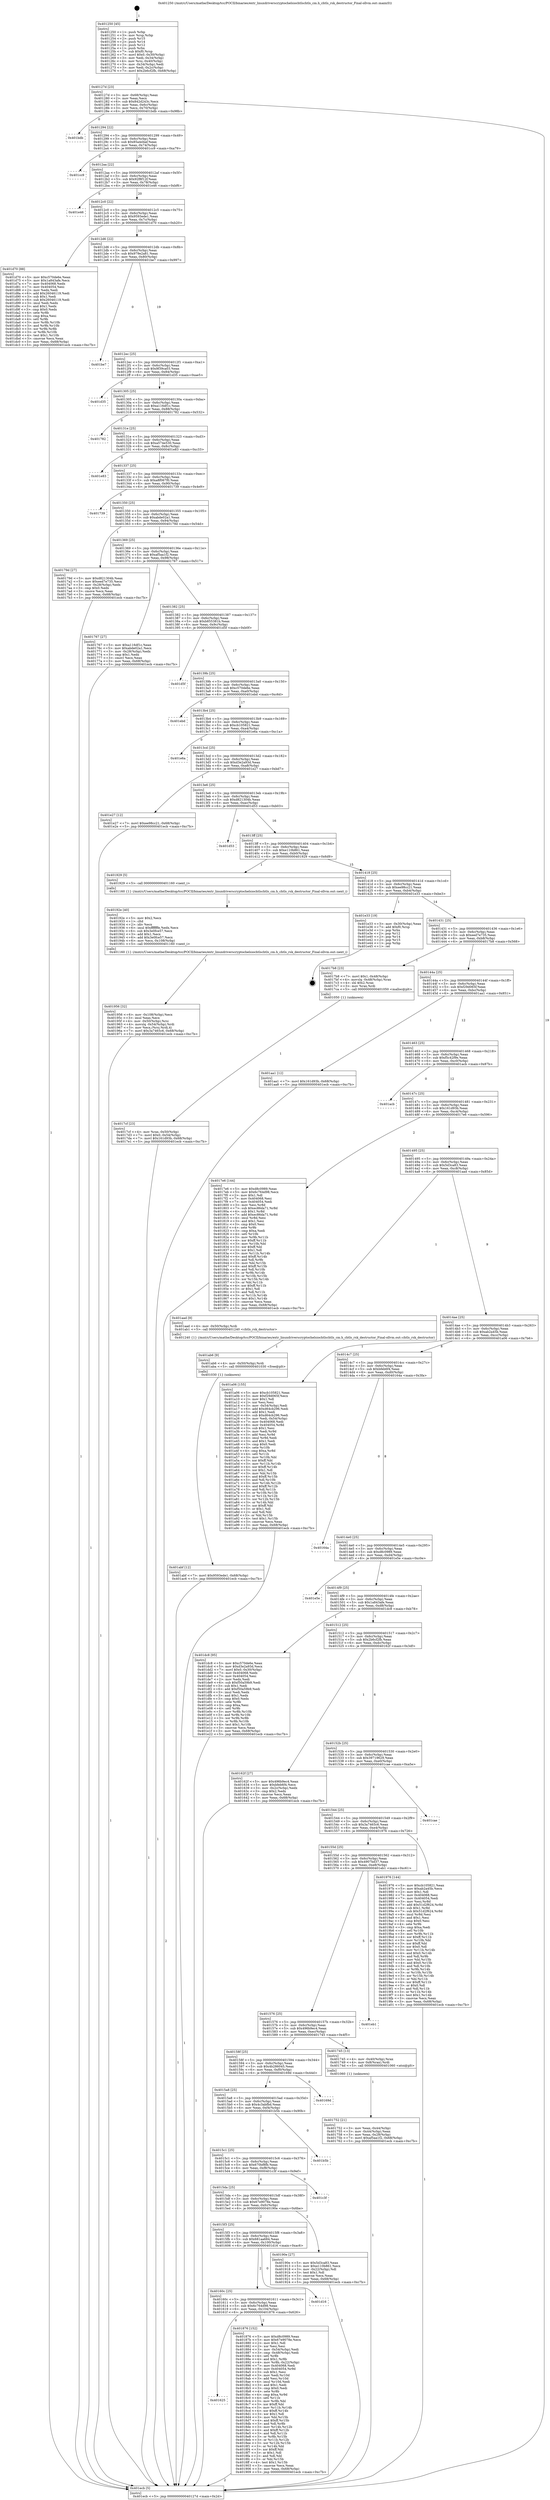 digraph "0x401250" {
  label = "0x401250 (/mnt/c/Users/mathe/Desktop/tcc/POCII/binaries/extr_linuxdriverscryptochelsiochtlschtls_cm.h_chtls_rsk_destructor_Final-ollvm.out::main(0))"
  labelloc = "t"
  node[shape=record]

  Entry [label="",width=0.3,height=0.3,shape=circle,fillcolor=black,style=filled]
  "0x40127d" [label="{
     0x40127d [23]\l
     | [instrs]\l
     &nbsp;&nbsp;0x40127d \<+3\>: mov -0x68(%rbp),%eax\l
     &nbsp;&nbsp;0x401280 \<+2\>: mov %eax,%ecx\l
     &nbsp;&nbsp;0x401282 \<+6\>: sub $0x842d243c,%ecx\l
     &nbsp;&nbsp;0x401288 \<+3\>: mov %eax,-0x6c(%rbp)\l
     &nbsp;&nbsp;0x40128b \<+3\>: mov %ecx,-0x70(%rbp)\l
     &nbsp;&nbsp;0x40128e \<+6\>: je 0000000000401bdb \<main+0x98b\>\l
  }"]
  "0x401bdb" [label="{
     0x401bdb\l
  }", style=dashed]
  "0x401294" [label="{
     0x401294 [22]\l
     | [instrs]\l
     &nbsp;&nbsp;0x401294 \<+5\>: jmp 0000000000401299 \<main+0x49\>\l
     &nbsp;&nbsp;0x401299 \<+3\>: mov -0x6c(%rbp),%eax\l
     &nbsp;&nbsp;0x40129c \<+5\>: sub $0x85a4d4af,%eax\l
     &nbsp;&nbsp;0x4012a1 \<+3\>: mov %eax,-0x74(%rbp)\l
     &nbsp;&nbsp;0x4012a4 \<+6\>: je 0000000000401cc9 \<main+0xa79\>\l
  }"]
  Exit [label="",width=0.3,height=0.3,shape=circle,fillcolor=black,style=filled,peripheries=2]
  "0x401cc9" [label="{
     0x401cc9\l
  }", style=dashed]
  "0x4012aa" [label="{
     0x4012aa [22]\l
     | [instrs]\l
     &nbsp;&nbsp;0x4012aa \<+5\>: jmp 00000000004012af \<main+0x5f\>\l
     &nbsp;&nbsp;0x4012af \<+3\>: mov -0x6c(%rbp),%eax\l
     &nbsp;&nbsp;0x4012b2 \<+5\>: sub $0x92f8f12f,%eax\l
     &nbsp;&nbsp;0x4012b7 \<+3\>: mov %eax,-0x78(%rbp)\l
     &nbsp;&nbsp;0x4012ba \<+6\>: je 0000000000401e46 \<main+0xbf6\>\l
  }"]
  "0x401abf" [label="{
     0x401abf [12]\l
     | [instrs]\l
     &nbsp;&nbsp;0x401abf \<+7\>: movl $0x9593ede1,-0x68(%rbp)\l
     &nbsp;&nbsp;0x401ac6 \<+5\>: jmp 0000000000401ecb \<main+0xc7b\>\l
  }"]
  "0x401e46" [label="{
     0x401e46\l
  }", style=dashed]
  "0x4012c0" [label="{
     0x4012c0 [22]\l
     | [instrs]\l
     &nbsp;&nbsp;0x4012c0 \<+5\>: jmp 00000000004012c5 \<main+0x75\>\l
     &nbsp;&nbsp;0x4012c5 \<+3\>: mov -0x6c(%rbp),%eax\l
     &nbsp;&nbsp;0x4012c8 \<+5\>: sub $0x9593ede1,%eax\l
     &nbsp;&nbsp;0x4012cd \<+3\>: mov %eax,-0x7c(%rbp)\l
     &nbsp;&nbsp;0x4012d0 \<+6\>: je 0000000000401d70 \<main+0xb20\>\l
  }"]
  "0x401ab6" [label="{
     0x401ab6 [9]\l
     | [instrs]\l
     &nbsp;&nbsp;0x401ab6 \<+4\>: mov -0x50(%rbp),%rdi\l
     &nbsp;&nbsp;0x401aba \<+5\>: call 0000000000401030 \<free@plt\>\l
     | [calls]\l
     &nbsp;&nbsp;0x401030 \{1\} (unknown)\l
  }"]
  "0x401d70" [label="{
     0x401d70 [88]\l
     | [instrs]\l
     &nbsp;&nbsp;0x401d70 \<+5\>: mov $0xc570de6e,%eax\l
     &nbsp;&nbsp;0x401d75 \<+5\>: mov $0x1a843afe,%ecx\l
     &nbsp;&nbsp;0x401d7a \<+7\>: mov 0x404068,%edx\l
     &nbsp;&nbsp;0x401d81 \<+7\>: mov 0x404054,%esi\l
     &nbsp;&nbsp;0x401d88 \<+2\>: mov %edx,%edi\l
     &nbsp;&nbsp;0x401d8a \<+6\>: add $0x26046119,%edi\l
     &nbsp;&nbsp;0x401d90 \<+3\>: sub $0x1,%edi\l
     &nbsp;&nbsp;0x401d93 \<+6\>: sub $0x26046119,%edi\l
     &nbsp;&nbsp;0x401d99 \<+3\>: imul %edi,%edx\l
     &nbsp;&nbsp;0x401d9c \<+3\>: and $0x1,%edx\l
     &nbsp;&nbsp;0x401d9f \<+3\>: cmp $0x0,%edx\l
     &nbsp;&nbsp;0x401da2 \<+4\>: sete %r8b\l
     &nbsp;&nbsp;0x401da6 \<+3\>: cmp $0xa,%esi\l
     &nbsp;&nbsp;0x401da9 \<+4\>: setl %r9b\l
     &nbsp;&nbsp;0x401dad \<+3\>: mov %r8b,%r10b\l
     &nbsp;&nbsp;0x401db0 \<+3\>: and %r9b,%r10b\l
     &nbsp;&nbsp;0x401db3 \<+3\>: xor %r9b,%r8b\l
     &nbsp;&nbsp;0x401db6 \<+3\>: or %r8b,%r10b\l
     &nbsp;&nbsp;0x401db9 \<+4\>: test $0x1,%r10b\l
     &nbsp;&nbsp;0x401dbd \<+3\>: cmovne %ecx,%eax\l
     &nbsp;&nbsp;0x401dc0 \<+3\>: mov %eax,-0x68(%rbp)\l
     &nbsp;&nbsp;0x401dc3 \<+5\>: jmp 0000000000401ecb \<main+0xc7b\>\l
  }"]
  "0x4012d6" [label="{
     0x4012d6 [22]\l
     | [instrs]\l
     &nbsp;&nbsp;0x4012d6 \<+5\>: jmp 00000000004012db \<main+0x8b\>\l
     &nbsp;&nbsp;0x4012db \<+3\>: mov -0x6c(%rbp),%eax\l
     &nbsp;&nbsp;0x4012de \<+5\>: sub $0x979e2a81,%eax\l
     &nbsp;&nbsp;0x4012e3 \<+3\>: mov %eax,-0x80(%rbp)\l
     &nbsp;&nbsp;0x4012e6 \<+6\>: je 0000000000401be7 \<main+0x997\>\l
  }"]
  "0x401956" [label="{
     0x401956 [32]\l
     | [instrs]\l
     &nbsp;&nbsp;0x401956 \<+6\>: mov -0x108(%rbp),%ecx\l
     &nbsp;&nbsp;0x40195c \<+3\>: imul %eax,%ecx\l
     &nbsp;&nbsp;0x40195f \<+4\>: mov -0x50(%rbp),%rsi\l
     &nbsp;&nbsp;0x401963 \<+4\>: movslq -0x54(%rbp),%rdi\l
     &nbsp;&nbsp;0x401967 \<+3\>: mov %ecx,(%rsi,%rdi,4)\l
     &nbsp;&nbsp;0x40196a \<+7\>: movl $0x3a7465c6,-0x68(%rbp)\l
     &nbsp;&nbsp;0x401971 \<+5\>: jmp 0000000000401ecb \<main+0xc7b\>\l
  }"]
  "0x401be7" [label="{
     0x401be7\l
  }", style=dashed]
  "0x4012ec" [label="{
     0x4012ec [25]\l
     | [instrs]\l
     &nbsp;&nbsp;0x4012ec \<+5\>: jmp 00000000004012f1 \<main+0xa1\>\l
     &nbsp;&nbsp;0x4012f1 \<+3\>: mov -0x6c(%rbp),%eax\l
     &nbsp;&nbsp;0x4012f4 \<+5\>: sub $0x9f39ca03,%eax\l
     &nbsp;&nbsp;0x4012f9 \<+6\>: mov %eax,-0x84(%rbp)\l
     &nbsp;&nbsp;0x4012ff \<+6\>: je 0000000000401d35 \<main+0xae5\>\l
  }"]
  "0x40192e" [label="{
     0x40192e [40]\l
     | [instrs]\l
     &nbsp;&nbsp;0x40192e \<+5\>: mov $0x2,%ecx\l
     &nbsp;&nbsp;0x401933 \<+1\>: cltd\l
     &nbsp;&nbsp;0x401934 \<+2\>: idiv %ecx\l
     &nbsp;&nbsp;0x401936 \<+6\>: imul $0xfffffffe,%edx,%ecx\l
     &nbsp;&nbsp;0x40193c \<+6\>: sub $0x3e0fce57,%ecx\l
     &nbsp;&nbsp;0x401942 \<+3\>: add $0x1,%ecx\l
     &nbsp;&nbsp;0x401945 \<+6\>: add $0x3e0fce57,%ecx\l
     &nbsp;&nbsp;0x40194b \<+6\>: mov %ecx,-0x108(%rbp)\l
     &nbsp;&nbsp;0x401951 \<+5\>: call 0000000000401160 \<next_i\>\l
     | [calls]\l
     &nbsp;&nbsp;0x401160 \{1\} (/mnt/c/Users/mathe/Desktop/tcc/POCII/binaries/extr_linuxdriverscryptochelsiochtlschtls_cm.h_chtls_rsk_destructor_Final-ollvm.out::next_i)\l
  }"]
  "0x401d35" [label="{
     0x401d35\l
  }", style=dashed]
  "0x401305" [label="{
     0x401305 [25]\l
     | [instrs]\l
     &nbsp;&nbsp;0x401305 \<+5\>: jmp 000000000040130a \<main+0xba\>\l
     &nbsp;&nbsp;0x40130a \<+3\>: mov -0x6c(%rbp),%eax\l
     &nbsp;&nbsp;0x40130d \<+5\>: sub $0xa116df1c,%eax\l
     &nbsp;&nbsp;0x401312 \<+6\>: mov %eax,-0x88(%rbp)\l
     &nbsp;&nbsp;0x401318 \<+6\>: je 0000000000401782 \<main+0x532\>\l
  }"]
  "0x401625" [label="{
     0x401625\l
  }", style=dashed]
  "0x401782" [label="{
     0x401782\l
  }", style=dashed]
  "0x40131e" [label="{
     0x40131e [25]\l
     | [instrs]\l
     &nbsp;&nbsp;0x40131e \<+5\>: jmp 0000000000401323 \<main+0xd3\>\l
     &nbsp;&nbsp;0x401323 \<+3\>: mov -0x6c(%rbp),%eax\l
     &nbsp;&nbsp;0x401326 \<+5\>: sub $0xa574e530,%eax\l
     &nbsp;&nbsp;0x40132b \<+6\>: mov %eax,-0x8c(%rbp)\l
     &nbsp;&nbsp;0x401331 \<+6\>: je 0000000000401e83 \<main+0xc33\>\l
  }"]
  "0x401876" [label="{
     0x401876 [152]\l
     | [instrs]\l
     &nbsp;&nbsp;0x401876 \<+5\>: mov $0xd8c0989,%eax\l
     &nbsp;&nbsp;0x40187b \<+5\>: mov $0x67e9078e,%ecx\l
     &nbsp;&nbsp;0x401880 \<+2\>: mov $0x1,%dl\l
     &nbsp;&nbsp;0x401882 \<+2\>: xor %esi,%esi\l
     &nbsp;&nbsp;0x401884 \<+3\>: mov -0x54(%rbp),%edi\l
     &nbsp;&nbsp;0x401887 \<+3\>: cmp -0x48(%rbp),%edi\l
     &nbsp;&nbsp;0x40188a \<+4\>: setl %r8b\l
     &nbsp;&nbsp;0x40188e \<+4\>: and $0x1,%r8b\l
     &nbsp;&nbsp;0x401892 \<+4\>: mov %r8b,-0x22(%rbp)\l
     &nbsp;&nbsp;0x401896 \<+7\>: mov 0x404068,%edi\l
     &nbsp;&nbsp;0x40189d \<+8\>: mov 0x404054,%r9d\l
     &nbsp;&nbsp;0x4018a5 \<+3\>: sub $0x1,%esi\l
     &nbsp;&nbsp;0x4018a8 \<+3\>: mov %edi,%r10d\l
     &nbsp;&nbsp;0x4018ab \<+3\>: add %esi,%r10d\l
     &nbsp;&nbsp;0x4018ae \<+4\>: imul %r10d,%edi\l
     &nbsp;&nbsp;0x4018b2 \<+3\>: and $0x1,%edi\l
     &nbsp;&nbsp;0x4018b5 \<+3\>: cmp $0x0,%edi\l
     &nbsp;&nbsp;0x4018b8 \<+4\>: sete %r8b\l
     &nbsp;&nbsp;0x4018bc \<+4\>: cmp $0xa,%r9d\l
     &nbsp;&nbsp;0x4018c0 \<+4\>: setl %r11b\l
     &nbsp;&nbsp;0x4018c4 \<+3\>: mov %r8b,%bl\l
     &nbsp;&nbsp;0x4018c7 \<+3\>: xor $0xff,%bl\l
     &nbsp;&nbsp;0x4018ca \<+3\>: mov %r11b,%r14b\l
     &nbsp;&nbsp;0x4018cd \<+4\>: xor $0xff,%r14b\l
     &nbsp;&nbsp;0x4018d1 \<+3\>: xor $0x1,%dl\l
     &nbsp;&nbsp;0x4018d4 \<+3\>: mov %bl,%r15b\l
     &nbsp;&nbsp;0x4018d7 \<+4\>: and $0xff,%r15b\l
     &nbsp;&nbsp;0x4018db \<+3\>: and %dl,%r8b\l
     &nbsp;&nbsp;0x4018de \<+3\>: mov %r14b,%r12b\l
     &nbsp;&nbsp;0x4018e1 \<+4\>: and $0xff,%r12b\l
     &nbsp;&nbsp;0x4018e5 \<+3\>: and %dl,%r11b\l
     &nbsp;&nbsp;0x4018e8 \<+3\>: or %r8b,%r15b\l
     &nbsp;&nbsp;0x4018eb \<+3\>: or %r11b,%r12b\l
     &nbsp;&nbsp;0x4018ee \<+3\>: xor %r12b,%r15b\l
     &nbsp;&nbsp;0x4018f1 \<+3\>: or %r14b,%bl\l
     &nbsp;&nbsp;0x4018f4 \<+3\>: xor $0xff,%bl\l
     &nbsp;&nbsp;0x4018f7 \<+3\>: or $0x1,%dl\l
     &nbsp;&nbsp;0x4018fa \<+2\>: and %dl,%bl\l
     &nbsp;&nbsp;0x4018fc \<+3\>: or %bl,%r15b\l
     &nbsp;&nbsp;0x4018ff \<+4\>: test $0x1,%r15b\l
     &nbsp;&nbsp;0x401903 \<+3\>: cmovne %ecx,%eax\l
     &nbsp;&nbsp;0x401906 \<+3\>: mov %eax,-0x68(%rbp)\l
     &nbsp;&nbsp;0x401909 \<+5\>: jmp 0000000000401ecb \<main+0xc7b\>\l
  }"]
  "0x401e83" [label="{
     0x401e83\l
  }", style=dashed]
  "0x401337" [label="{
     0x401337 [25]\l
     | [instrs]\l
     &nbsp;&nbsp;0x401337 \<+5\>: jmp 000000000040133c \<main+0xec\>\l
     &nbsp;&nbsp;0x40133c \<+3\>: mov -0x6c(%rbp),%eax\l
     &nbsp;&nbsp;0x40133f \<+5\>: sub $0xa8f067f0,%eax\l
     &nbsp;&nbsp;0x401344 \<+6\>: mov %eax,-0x90(%rbp)\l
     &nbsp;&nbsp;0x40134a \<+6\>: je 0000000000401739 \<main+0x4e9\>\l
  }"]
  "0x40160c" [label="{
     0x40160c [25]\l
     | [instrs]\l
     &nbsp;&nbsp;0x40160c \<+5\>: jmp 0000000000401611 \<main+0x3c1\>\l
     &nbsp;&nbsp;0x401611 \<+3\>: mov -0x6c(%rbp),%eax\l
     &nbsp;&nbsp;0x401614 \<+5\>: sub $0x6c764d98,%eax\l
     &nbsp;&nbsp;0x401619 \<+6\>: mov %eax,-0x104(%rbp)\l
     &nbsp;&nbsp;0x40161f \<+6\>: je 0000000000401876 \<main+0x626\>\l
  }"]
  "0x401739" [label="{
     0x401739\l
  }", style=dashed]
  "0x401350" [label="{
     0x401350 [25]\l
     | [instrs]\l
     &nbsp;&nbsp;0x401350 \<+5\>: jmp 0000000000401355 \<main+0x105\>\l
     &nbsp;&nbsp;0x401355 \<+3\>: mov -0x6c(%rbp),%eax\l
     &nbsp;&nbsp;0x401358 \<+5\>: sub $0xabde02a1,%eax\l
     &nbsp;&nbsp;0x40135d \<+6\>: mov %eax,-0x94(%rbp)\l
     &nbsp;&nbsp;0x401363 \<+6\>: je 000000000040179d \<main+0x54d\>\l
  }"]
  "0x401d16" [label="{
     0x401d16\l
  }", style=dashed]
  "0x40179d" [label="{
     0x40179d [27]\l
     | [instrs]\l
     &nbsp;&nbsp;0x40179d \<+5\>: mov $0xd821304b,%eax\l
     &nbsp;&nbsp;0x4017a2 \<+5\>: mov $0xeed7e735,%ecx\l
     &nbsp;&nbsp;0x4017a7 \<+3\>: mov -0x28(%rbp),%edx\l
     &nbsp;&nbsp;0x4017aa \<+3\>: cmp $0x0,%edx\l
     &nbsp;&nbsp;0x4017ad \<+3\>: cmove %ecx,%eax\l
     &nbsp;&nbsp;0x4017b0 \<+3\>: mov %eax,-0x68(%rbp)\l
     &nbsp;&nbsp;0x4017b3 \<+5\>: jmp 0000000000401ecb \<main+0xc7b\>\l
  }"]
  "0x401369" [label="{
     0x401369 [25]\l
     | [instrs]\l
     &nbsp;&nbsp;0x401369 \<+5\>: jmp 000000000040136e \<main+0x11e\>\l
     &nbsp;&nbsp;0x40136e \<+3\>: mov -0x6c(%rbp),%eax\l
     &nbsp;&nbsp;0x401371 \<+5\>: sub $0xaf5aa1f2,%eax\l
     &nbsp;&nbsp;0x401376 \<+6\>: mov %eax,-0x98(%rbp)\l
     &nbsp;&nbsp;0x40137c \<+6\>: je 0000000000401767 \<main+0x517\>\l
  }"]
  "0x4015f3" [label="{
     0x4015f3 [25]\l
     | [instrs]\l
     &nbsp;&nbsp;0x4015f3 \<+5\>: jmp 00000000004015f8 \<main+0x3a8\>\l
     &nbsp;&nbsp;0x4015f8 \<+3\>: mov -0x6c(%rbp),%eax\l
     &nbsp;&nbsp;0x4015fb \<+5\>: sub $0x681aa684,%eax\l
     &nbsp;&nbsp;0x401600 \<+6\>: mov %eax,-0x100(%rbp)\l
     &nbsp;&nbsp;0x401606 \<+6\>: je 0000000000401d16 \<main+0xac6\>\l
  }"]
  "0x401767" [label="{
     0x401767 [27]\l
     | [instrs]\l
     &nbsp;&nbsp;0x401767 \<+5\>: mov $0xa116df1c,%eax\l
     &nbsp;&nbsp;0x40176c \<+5\>: mov $0xabde02a1,%ecx\l
     &nbsp;&nbsp;0x401771 \<+3\>: mov -0x28(%rbp),%edx\l
     &nbsp;&nbsp;0x401774 \<+3\>: cmp $0x1,%edx\l
     &nbsp;&nbsp;0x401777 \<+3\>: cmovl %ecx,%eax\l
     &nbsp;&nbsp;0x40177a \<+3\>: mov %eax,-0x68(%rbp)\l
     &nbsp;&nbsp;0x40177d \<+5\>: jmp 0000000000401ecb \<main+0xc7b\>\l
  }"]
  "0x401382" [label="{
     0x401382 [25]\l
     | [instrs]\l
     &nbsp;&nbsp;0x401382 \<+5\>: jmp 0000000000401387 \<main+0x137\>\l
     &nbsp;&nbsp;0x401387 \<+3\>: mov -0x6c(%rbp),%eax\l
     &nbsp;&nbsp;0x40138a \<+5\>: sub $0xb855381b,%eax\l
     &nbsp;&nbsp;0x40138f \<+6\>: mov %eax,-0x9c(%rbp)\l
     &nbsp;&nbsp;0x401395 \<+6\>: je 0000000000401d5f \<main+0xb0f\>\l
  }"]
  "0x40190e" [label="{
     0x40190e [27]\l
     | [instrs]\l
     &nbsp;&nbsp;0x40190e \<+5\>: mov $0x5d3ca83,%eax\l
     &nbsp;&nbsp;0x401913 \<+5\>: mov $0xe110b861,%ecx\l
     &nbsp;&nbsp;0x401918 \<+3\>: mov -0x22(%rbp),%dl\l
     &nbsp;&nbsp;0x40191b \<+3\>: test $0x1,%dl\l
     &nbsp;&nbsp;0x40191e \<+3\>: cmovne %ecx,%eax\l
     &nbsp;&nbsp;0x401921 \<+3\>: mov %eax,-0x68(%rbp)\l
     &nbsp;&nbsp;0x401924 \<+5\>: jmp 0000000000401ecb \<main+0xc7b\>\l
  }"]
  "0x401d5f" [label="{
     0x401d5f\l
  }", style=dashed]
  "0x40139b" [label="{
     0x40139b [25]\l
     | [instrs]\l
     &nbsp;&nbsp;0x40139b \<+5\>: jmp 00000000004013a0 \<main+0x150\>\l
     &nbsp;&nbsp;0x4013a0 \<+3\>: mov -0x6c(%rbp),%eax\l
     &nbsp;&nbsp;0x4013a3 \<+5\>: sub $0xc570de6e,%eax\l
     &nbsp;&nbsp;0x4013a8 \<+6\>: mov %eax,-0xa0(%rbp)\l
     &nbsp;&nbsp;0x4013ae \<+6\>: je 0000000000401ebd \<main+0xc6d\>\l
  }"]
  "0x4015da" [label="{
     0x4015da [25]\l
     | [instrs]\l
     &nbsp;&nbsp;0x4015da \<+5\>: jmp 00000000004015df \<main+0x38f\>\l
     &nbsp;&nbsp;0x4015df \<+3\>: mov -0x6c(%rbp),%eax\l
     &nbsp;&nbsp;0x4015e2 \<+5\>: sub $0x67e9078e,%eax\l
     &nbsp;&nbsp;0x4015e7 \<+6\>: mov %eax,-0xfc(%rbp)\l
     &nbsp;&nbsp;0x4015ed \<+6\>: je 000000000040190e \<main+0x6be\>\l
  }"]
  "0x401ebd" [label="{
     0x401ebd\l
  }", style=dashed]
  "0x4013b4" [label="{
     0x4013b4 [25]\l
     | [instrs]\l
     &nbsp;&nbsp;0x4013b4 \<+5\>: jmp 00000000004013b9 \<main+0x169\>\l
     &nbsp;&nbsp;0x4013b9 \<+3\>: mov -0x6c(%rbp),%eax\l
     &nbsp;&nbsp;0x4013bc \<+5\>: sub $0xcb105821,%eax\l
     &nbsp;&nbsp;0x4013c1 \<+6\>: mov %eax,-0xa4(%rbp)\l
     &nbsp;&nbsp;0x4013c7 \<+6\>: je 0000000000401e6a \<main+0xc1a\>\l
  }"]
  "0x401c3f" [label="{
     0x401c3f\l
  }", style=dashed]
  "0x401e6a" [label="{
     0x401e6a\l
  }", style=dashed]
  "0x4013cd" [label="{
     0x4013cd [25]\l
     | [instrs]\l
     &nbsp;&nbsp;0x4013cd \<+5\>: jmp 00000000004013d2 \<main+0x182\>\l
     &nbsp;&nbsp;0x4013d2 \<+3\>: mov -0x6c(%rbp),%eax\l
     &nbsp;&nbsp;0x4013d5 \<+5\>: sub $0xd3e2a93d,%eax\l
     &nbsp;&nbsp;0x4013da \<+6\>: mov %eax,-0xa8(%rbp)\l
     &nbsp;&nbsp;0x4013e0 \<+6\>: je 0000000000401e27 \<main+0xbd7\>\l
  }"]
  "0x4015c1" [label="{
     0x4015c1 [25]\l
     | [instrs]\l
     &nbsp;&nbsp;0x4015c1 \<+5\>: jmp 00000000004015c6 \<main+0x376\>\l
     &nbsp;&nbsp;0x4015c6 \<+3\>: mov -0x6c(%rbp),%eax\l
     &nbsp;&nbsp;0x4015c9 \<+5\>: sub $0x670bf8fb,%eax\l
     &nbsp;&nbsp;0x4015ce \<+6\>: mov %eax,-0xf8(%rbp)\l
     &nbsp;&nbsp;0x4015d4 \<+6\>: je 0000000000401c3f \<main+0x9ef\>\l
  }"]
  "0x401e27" [label="{
     0x401e27 [12]\l
     | [instrs]\l
     &nbsp;&nbsp;0x401e27 \<+7\>: movl $0xee98cc21,-0x68(%rbp)\l
     &nbsp;&nbsp;0x401e2e \<+5\>: jmp 0000000000401ecb \<main+0xc7b\>\l
  }"]
  "0x4013e6" [label="{
     0x4013e6 [25]\l
     | [instrs]\l
     &nbsp;&nbsp;0x4013e6 \<+5\>: jmp 00000000004013eb \<main+0x19b\>\l
     &nbsp;&nbsp;0x4013eb \<+3\>: mov -0x6c(%rbp),%eax\l
     &nbsp;&nbsp;0x4013ee \<+5\>: sub $0xd821304b,%eax\l
     &nbsp;&nbsp;0x4013f3 \<+6\>: mov %eax,-0xac(%rbp)\l
     &nbsp;&nbsp;0x4013f9 \<+6\>: je 0000000000401d53 \<main+0xb03\>\l
  }"]
  "0x401b5b" [label="{
     0x401b5b\l
  }", style=dashed]
  "0x401d53" [label="{
     0x401d53\l
  }", style=dashed]
  "0x4013ff" [label="{
     0x4013ff [25]\l
     | [instrs]\l
     &nbsp;&nbsp;0x4013ff \<+5\>: jmp 0000000000401404 \<main+0x1b4\>\l
     &nbsp;&nbsp;0x401404 \<+3\>: mov -0x6c(%rbp),%eax\l
     &nbsp;&nbsp;0x401407 \<+5\>: sub $0xe110b861,%eax\l
     &nbsp;&nbsp;0x40140c \<+6\>: mov %eax,-0xb0(%rbp)\l
     &nbsp;&nbsp;0x401412 \<+6\>: je 0000000000401929 \<main+0x6d9\>\l
  }"]
  "0x4015a8" [label="{
     0x4015a8 [25]\l
     | [instrs]\l
     &nbsp;&nbsp;0x4015a8 \<+5\>: jmp 00000000004015ad \<main+0x35d\>\l
     &nbsp;&nbsp;0x4015ad \<+3\>: mov -0x6c(%rbp),%eax\l
     &nbsp;&nbsp;0x4015b0 \<+5\>: sub $0x4c3abfbd,%eax\l
     &nbsp;&nbsp;0x4015b5 \<+6\>: mov %eax,-0xf4(%rbp)\l
     &nbsp;&nbsp;0x4015bb \<+6\>: je 0000000000401b5b \<main+0x90b\>\l
  }"]
  "0x401929" [label="{
     0x401929 [5]\l
     | [instrs]\l
     &nbsp;&nbsp;0x401929 \<+5\>: call 0000000000401160 \<next_i\>\l
     | [calls]\l
     &nbsp;&nbsp;0x401160 \{1\} (/mnt/c/Users/mathe/Desktop/tcc/POCII/binaries/extr_linuxdriverscryptochelsiochtlschtls_cm.h_chtls_rsk_destructor_Final-ollvm.out::next_i)\l
  }"]
  "0x401418" [label="{
     0x401418 [25]\l
     | [instrs]\l
     &nbsp;&nbsp;0x401418 \<+5\>: jmp 000000000040141d \<main+0x1cd\>\l
     &nbsp;&nbsp;0x40141d \<+3\>: mov -0x6c(%rbp),%eax\l
     &nbsp;&nbsp;0x401420 \<+5\>: sub $0xee98cc21,%eax\l
     &nbsp;&nbsp;0x401425 \<+6\>: mov %eax,-0xb4(%rbp)\l
     &nbsp;&nbsp;0x40142b \<+6\>: je 0000000000401e33 \<main+0xbe3\>\l
  }"]
  "0x40169d" [label="{
     0x40169d\l
  }", style=dashed]
  "0x401e33" [label="{
     0x401e33 [19]\l
     | [instrs]\l
     &nbsp;&nbsp;0x401e33 \<+3\>: mov -0x30(%rbp),%eax\l
     &nbsp;&nbsp;0x401e36 \<+7\>: add $0xf0,%rsp\l
     &nbsp;&nbsp;0x401e3d \<+1\>: pop %rbx\l
     &nbsp;&nbsp;0x401e3e \<+2\>: pop %r12\l
     &nbsp;&nbsp;0x401e40 \<+2\>: pop %r14\l
     &nbsp;&nbsp;0x401e42 \<+2\>: pop %r15\l
     &nbsp;&nbsp;0x401e44 \<+1\>: pop %rbp\l
     &nbsp;&nbsp;0x401e45 \<+1\>: ret\l
  }"]
  "0x401431" [label="{
     0x401431 [25]\l
     | [instrs]\l
     &nbsp;&nbsp;0x401431 \<+5\>: jmp 0000000000401436 \<main+0x1e6\>\l
     &nbsp;&nbsp;0x401436 \<+3\>: mov -0x6c(%rbp),%eax\l
     &nbsp;&nbsp;0x401439 \<+5\>: sub $0xeed7e735,%eax\l
     &nbsp;&nbsp;0x40143e \<+6\>: mov %eax,-0xb8(%rbp)\l
     &nbsp;&nbsp;0x401444 \<+6\>: je 00000000004017b8 \<main+0x568\>\l
  }"]
  "0x4017cf" [label="{
     0x4017cf [23]\l
     | [instrs]\l
     &nbsp;&nbsp;0x4017cf \<+4\>: mov %rax,-0x50(%rbp)\l
     &nbsp;&nbsp;0x4017d3 \<+7\>: movl $0x0,-0x54(%rbp)\l
     &nbsp;&nbsp;0x4017da \<+7\>: movl $0x161d93b,-0x68(%rbp)\l
     &nbsp;&nbsp;0x4017e1 \<+5\>: jmp 0000000000401ecb \<main+0xc7b\>\l
  }"]
  "0x4017b8" [label="{
     0x4017b8 [23]\l
     | [instrs]\l
     &nbsp;&nbsp;0x4017b8 \<+7\>: movl $0x1,-0x48(%rbp)\l
     &nbsp;&nbsp;0x4017bf \<+4\>: movslq -0x48(%rbp),%rax\l
     &nbsp;&nbsp;0x4017c3 \<+4\>: shl $0x2,%rax\l
     &nbsp;&nbsp;0x4017c7 \<+3\>: mov %rax,%rdi\l
     &nbsp;&nbsp;0x4017ca \<+5\>: call 0000000000401050 \<malloc@plt\>\l
     | [calls]\l
     &nbsp;&nbsp;0x401050 \{1\} (unknown)\l
  }"]
  "0x40144a" [label="{
     0x40144a [25]\l
     | [instrs]\l
     &nbsp;&nbsp;0x40144a \<+5\>: jmp 000000000040144f \<main+0x1ff\>\l
     &nbsp;&nbsp;0x40144f \<+3\>: mov -0x6c(%rbp),%eax\l
     &nbsp;&nbsp;0x401452 \<+5\>: sub $0xf29d065f,%eax\l
     &nbsp;&nbsp;0x401457 \<+6\>: mov %eax,-0xbc(%rbp)\l
     &nbsp;&nbsp;0x40145d \<+6\>: je 0000000000401aa1 \<main+0x851\>\l
  }"]
  "0x401752" [label="{
     0x401752 [21]\l
     | [instrs]\l
     &nbsp;&nbsp;0x401752 \<+3\>: mov %eax,-0x44(%rbp)\l
     &nbsp;&nbsp;0x401755 \<+3\>: mov -0x44(%rbp),%eax\l
     &nbsp;&nbsp;0x401758 \<+3\>: mov %eax,-0x28(%rbp)\l
     &nbsp;&nbsp;0x40175b \<+7\>: movl $0xaf5aa1f2,-0x68(%rbp)\l
     &nbsp;&nbsp;0x401762 \<+5\>: jmp 0000000000401ecb \<main+0xc7b\>\l
  }"]
  "0x401aa1" [label="{
     0x401aa1 [12]\l
     | [instrs]\l
     &nbsp;&nbsp;0x401aa1 \<+7\>: movl $0x161d93b,-0x68(%rbp)\l
     &nbsp;&nbsp;0x401aa8 \<+5\>: jmp 0000000000401ecb \<main+0xc7b\>\l
  }"]
  "0x401463" [label="{
     0x401463 [25]\l
     | [instrs]\l
     &nbsp;&nbsp;0x401463 \<+5\>: jmp 0000000000401468 \<main+0x218\>\l
     &nbsp;&nbsp;0x401468 \<+3\>: mov -0x6c(%rbp),%eax\l
     &nbsp;&nbsp;0x40146b \<+5\>: sub $0xf5c42f9e,%eax\l
     &nbsp;&nbsp;0x401470 \<+6\>: mov %eax,-0xc0(%rbp)\l
     &nbsp;&nbsp;0x401476 \<+6\>: je 0000000000401acb \<main+0x87b\>\l
  }"]
  "0x40158f" [label="{
     0x40158f [25]\l
     | [instrs]\l
     &nbsp;&nbsp;0x40158f \<+5\>: jmp 0000000000401594 \<main+0x344\>\l
     &nbsp;&nbsp;0x401594 \<+3\>: mov -0x6c(%rbp),%eax\l
     &nbsp;&nbsp;0x401597 \<+5\>: sub $0x4b286045,%eax\l
     &nbsp;&nbsp;0x40159c \<+6\>: mov %eax,-0xf0(%rbp)\l
     &nbsp;&nbsp;0x4015a2 \<+6\>: je 000000000040169d \<main+0x44d\>\l
  }"]
  "0x401acb" [label="{
     0x401acb\l
  }", style=dashed]
  "0x40147c" [label="{
     0x40147c [25]\l
     | [instrs]\l
     &nbsp;&nbsp;0x40147c \<+5\>: jmp 0000000000401481 \<main+0x231\>\l
     &nbsp;&nbsp;0x401481 \<+3\>: mov -0x6c(%rbp),%eax\l
     &nbsp;&nbsp;0x401484 \<+5\>: sub $0x161d93b,%eax\l
     &nbsp;&nbsp;0x401489 \<+6\>: mov %eax,-0xc4(%rbp)\l
     &nbsp;&nbsp;0x40148f \<+6\>: je 00000000004017e6 \<main+0x596\>\l
  }"]
  "0x401745" [label="{
     0x401745 [13]\l
     | [instrs]\l
     &nbsp;&nbsp;0x401745 \<+4\>: mov -0x40(%rbp),%rax\l
     &nbsp;&nbsp;0x401749 \<+4\>: mov 0x8(%rax),%rdi\l
     &nbsp;&nbsp;0x40174d \<+5\>: call 0000000000401060 \<atoi@plt\>\l
     | [calls]\l
     &nbsp;&nbsp;0x401060 \{1\} (unknown)\l
  }"]
  "0x4017e6" [label="{
     0x4017e6 [144]\l
     | [instrs]\l
     &nbsp;&nbsp;0x4017e6 \<+5\>: mov $0xd8c0989,%eax\l
     &nbsp;&nbsp;0x4017eb \<+5\>: mov $0x6c764d98,%ecx\l
     &nbsp;&nbsp;0x4017f0 \<+2\>: mov $0x1,%dl\l
     &nbsp;&nbsp;0x4017f2 \<+7\>: mov 0x404068,%esi\l
     &nbsp;&nbsp;0x4017f9 \<+7\>: mov 0x404054,%edi\l
     &nbsp;&nbsp;0x401800 \<+3\>: mov %esi,%r8d\l
     &nbsp;&nbsp;0x401803 \<+7\>: sub $0xec86da71,%r8d\l
     &nbsp;&nbsp;0x40180a \<+4\>: sub $0x1,%r8d\l
     &nbsp;&nbsp;0x40180e \<+7\>: add $0xec86da71,%r8d\l
     &nbsp;&nbsp;0x401815 \<+4\>: imul %r8d,%esi\l
     &nbsp;&nbsp;0x401819 \<+3\>: and $0x1,%esi\l
     &nbsp;&nbsp;0x40181c \<+3\>: cmp $0x0,%esi\l
     &nbsp;&nbsp;0x40181f \<+4\>: sete %r9b\l
     &nbsp;&nbsp;0x401823 \<+3\>: cmp $0xa,%edi\l
     &nbsp;&nbsp;0x401826 \<+4\>: setl %r10b\l
     &nbsp;&nbsp;0x40182a \<+3\>: mov %r9b,%r11b\l
     &nbsp;&nbsp;0x40182d \<+4\>: xor $0xff,%r11b\l
     &nbsp;&nbsp;0x401831 \<+3\>: mov %r10b,%bl\l
     &nbsp;&nbsp;0x401834 \<+3\>: xor $0xff,%bl\l
     &nbsp;&nbsp;0x401837 \<+3\>: xor $0x1,%dl\l
     &nbsp;&nbsp;0x40183a \<+3\>: mov %r11b,%r14b\l
     &nbsp;&nbsp;0x40183d \<+4\>: and $0xff,%r14b\l
     &nbsp;&nbsp;0x401841 \<+3\>: and %dl,%r9b\l
     &nbsp;&nbsp;0x401844 \<+3\>: mov %bl,%r15b\l
     &nbsp;&nbsp;0x401847 \<+4\>: and $0xff,%r15b\l
     &nbsp;&nbsp;0x40184b \<+3\>: and %dl,%r10b\l
     &nbsp;&nbsp;0x40184e \<+3\>: or %r9b,%r14b\l
     &nbsp;&nbsp;0x401851 \<+3\>: or %r10b,%r15b\l
     &nbsp;&nbsp;0x401854 \<+3\>: xor %r15b,%r14b\l
     &nbsp;&nbsp;0x401857 \<+3\>: or %bl,%r11b\l
     &nbsp;&nbsp;0x40185a \<+4\>: xor $0xff,%r11b\l
     &nbsp;&nbsp;0x40185e \<+3\>: or $0x1,%dl\l
     &nbsp;&nbsp;0x401861 \<+3\>: and %dl,%r11b\l
     &nbsp;&nbsp;0x401864 \<+3\>: or %r11b,%r14b\l
     &nbsp;&nbsp;0x401867 \<+4\>: test $0x1,%r14b\l
     &nbsp;&nbsp;0x40186b \<+3\>: cmovne %ecx,%eax\l
     &nbsp;&nbsp;0x40186e \<+3\>: mov %eax,-0x68(%rbp)\l
     &nbsp;&nbsp;0x401871 \<+5\>: jmp 0000000000401ecb \<main+0xc7b\>\l
  }"]
  "0x401495" [label="{
     0x401495 [25]\l
     | [instrs]\l
     &nbsp;&nbsp;0x401495 \<+5\>: jmp 000000000040149a \<main+0x24a\>\l
     &nbsp;&nbsp;0x40149a \<+3\>: mov -0x6c(%rbp),%eax\l
     &nbsp;&nbsp;0x40149d \<+5\>: sub $0x5d3ca83,%eax\l
     &nbsp;&nbsp;0x4014a2 \<+6\>: mov %eax,-0xc8(%rbp)\l
     &nbsp;&nbsp;0x4014a8 \<+6\>: je 0000000000401aad \<main+0x85d\>\l
  }"]
  "0x401576" [label="{
     0x401576 [25]\l
     | [instrs]\l
     &nbsp;&nbsp;0x401576 \<+5\>: jmp 000000000040157b \<main+0x32b\>\l
     &nbsp;&nbsp;0x40157b \<+3\>: mov -0x6c(%rbp),%eax\l
     &nbsp;&nbsp;0x40157e \<+5\>: sub $0x496b9ec4,%eax\l
     &nbsp;&nbsp;0x401583 \<+6\>: mov %eax,-0xec(%rbp)\l
     &nbsp;&nbsp;0x401589 \<+6\>: je 0000000000401745 \<main+0x4f5\>\l
  }"]
  "0x401aad" [label="{
     0x401aad [9]\l
     | [instrs]\l
     &nbsp;&nbsp;0x401aad \<+4\>: mov -0x50(%rbp),%rdi\l
     &nbsp;&nbsp;0x401ab1 \<+5\>: call 0000000000401240 \<chtls_rsk_destructor\>\l
     | [calls]\l
     &nbsp;&nbsp;0x401240 \{1\} (/mnt/c/Users/mathe/Desktop/tcc/POCII/binaries/extr_linuxdriverscryptochelsiochtlschtls_cm.h_chtls_rsk_destructor_Final-ollvm.out::chtls_rsk_destructor)\l
  }"]
  "0x4014ae" [label="{
     0x4014ae [25]\l
     | [instrs]\l
     &nbsp;&nbsp;0x4014ae \<+5\>: jmp 00000000004014b3 \<main+0x263\>\l
     &nbsp;&nbsp;0x4014b3 \<+3\>: mov -0x6c(%rbp),%eax\l
     &nbsp;&nbsp;0x4014b6 \<+5\>: sub $0xab2a45b,%eax\l
     &nbsp;&nbsp;0x4014bb \<+6\>: mov %eax,-0xcc(%rbp)\l
     &nbsp;&nbsp;0x4014c1 \<+6\>: je 0000000000401a06 \<main+0x7b6\>\l
  }"]
  "0x401eb1" [label="{
     0x401eb1\l
  }", style=dashed]
  "0x401a06" [label="{
     0x401a06 [155]\l
     | [instrs]\l
     &nbsp;&nbsp;0x401a06 \<+5\>: mov $0xcb105821,%eax\l
     &nbsp;&nbsp;0x401a0b \<+5\>: mov $0xf29d065f,%ecx\l
     &nbsp;&nbsp;0x401a10 \<+2\>: mov $0x1,%dl\l
     &nbsp;&nbsp;0x401a12 \<+2\>: xor %esi,%esi\l
     &nbsp;&nbsp;0x401a14 \<+3\>: mov -0x54(%rbp),%edi\l
     &nbsp;&nbsp;0x401a17 \<+6\>: add $0xd64cb296,%edi\l
     &nbsp;&nbsp;0x401a1d \<+3\>: add $0x1,%edi\l
     &nbsp;&nbsp;0x401a20 \<+6\>: sub $0xd64cb296,%edi\l
     &nbsp;&nbsp;0x401a26 \<+3\>: mov %edi,-0x54(%rbp)\l
     &nbsp;&nbsp;0x401a29 \<+7\>: mov 0x404068,%edi\l
     &nbsp;&nbsp;0x401a30 \<+8\>: mov 0x404054,%r8d\l
     &nbsp;&nbsp;0x401a38 \<+3\>: sub $0x1,%esi\l
     &nbsp;&nbsp;0x401a3b \<+3\>: mov %edi,%r9d\l
     &nbsp;&nbsp;0x401a3e \<+3\>: add %esi,%r9d\l
     &nbsp;&nbsp;0x401a41 \<+4\>: imul %r9d,%edi\l
     &nbsp;&nbsp;0x401a45 \<+3\>: and $0x1,%edi\l
     &nbsp;&nbsp;0x401a48 \<+3\>: cmp $0x0,%edi\l
     &nbsp;&nbsp;0x401a4b \<+4\>: sete %r10b\l
     &nbsp;&nbsp;0x401a4f \<+4\>: cmp $0xa,%r8d\l
     &nbsp;&nbsp;0x401a53 \<+4\>: setl %r11b\l
     &nbsp;&nbsp;0x401a57 \<+3\>: mov %r10b,%bl\l
     &nbsp;&nbsp;0x401a5a \<+3\>: xor $0xff,%bl\l
     &nbsp;&nbsp;0x401a5d \<+3\>: mov %r11b,%r14b\l
     &nbsp;&nbsp;0x401a60 \<+4\>: xor $0xff,%r14b\l
     &nbsp;&nbsp;0x401a64 \<+3\>: xor $0x1,%dl\l
     &nbsp;&nbsp;0x401a67 \<+3\>: mov %bl,%r15b\l
     &nbsp;&nbsp;0x401a6a \<+4\>: and $0xff,%r15b\l
     &nbsp;&nbsp;0x401a6e \<+3\>: and %dl,%r10b\l
     &nbsp;&nbsp;0x401a71 \<+3\>: mov %r14b,%r12b\l
     &nbsp;&nbsp;0x401a74 \<+4\>: and $0xff,%r12b\l
     &nbsp;&nbsp;0x401a78 \<+3\>: and %dl,%r11b\l
     &nbsp;&nbsp;0x401a7b \<+3\>: or %r10b,%r15b\l
     &nbsp;&nbsp;0x401a7e \<+3\>: or %r11b,%r12b\l
     &nbsp;&nbsp;0x401a81 \<+3\>: xor %r12b,%r15b\l
     &nbsp;&nbsp;0x401a84 \<+3\>: or %r14b,%bl\l
     &nbsp;&nbsp;0x401a87 \<+3\>: xor $0xff,%bl\l
     &nbsp;&nbsp;0x401a8a \<+3\>: or $0x1,%dl\l
     &nbsp;&nbsp;0x401a8d \<+2\>: and %dl,%bl\l
     &nbsp;&nbsp;0x401a8f \<+3\>: or %bl,%r15b\l
     &nbsp;&nbsp;0x401a92 \<+4\>: test $0x1,%r15b\l
     &nbsp;&nbsp;0x401a96 \<+3\>: cmovne %ecx,%eax\l
     &nbsp;&nbsp;0x401a99 \<+3\>: mov %eax,-0x68(%rbp)\l
     &nbsp;&nbsp;0x401a9c \<+5\>: jmp 0000000000401ecb \<main+0xc7b\>\l
  }"]
  "0x4014c7" [label="{
     0x4014c7 [25]\l
     | [instrs]\l
     &nbsp;&nbsp;0x4014c7 \<+5\>: jmp 00000000004014cc \<main+0x27c\>\l
     &nbsp;&nbsp;0x4014cc \<+3\>: mov -0x6c(%rbp),%eax\l
     &nbsp;&nbsp;0x4014cf \<+5\>: sub $0xbfeb6f4,%eax\l
     &nbsp;&nbsp;0x4014d4 \<+6\>: mov %eax,-0xd0(%rbp)\l
     &nbsp;&nbsp;0x4014da \<+6\>: je 000000000040164a \<main+0x3fa\>\l
  }"]
  "0x40155d" [label="{
     0x40155d [25]\l
     | [instrs]\l
     &nbsp;&nbsp;0x40155d \<+5\>: jmp 0000000000401562 \<main+0x312\>\l
     &nbsp;&nbsp;0x401562 \<+3\>: mov -0x6c(%rbp),%eax\l
     &nbsp;&nbsp;0x401565 \<+5\>: sub $0x4907bd37,%eax\l
     &nbsp;&nbsp;0x40156a \<+6\>: mov %eax,-0xe8(%rbp)\l
     &nbsp;&nbsp;0x401570 \<+6\>: je 0000000000401eb1 \<main+0xc61\>\l
  }"]
  "0x40164a" [label="{
     0x40164a\l
  }", style=dashed]
  "0x4014e0" [label="{
     0x4014e0 [25]\l
     | [instrs]\l
     &nbsp;&nbsp;0x4014e0 \<+5\>: jmp 00000000004014e5 \<main+0x295\>\l
     &nbsp;&nbsp;0x4014e5 \<+3\>: mov -0x6c(%rbp),%eax\l
     &nbsp;&nbsp;0x4014e8 \<+5\>: sub $0xd8c0989,%eax\l
     &nbsp;&nbsp;0x4014ed \<+6\>: mov %eax,-0xd4(%rbp)\l
     &nbsp;&nbsp;0x4014f3 \<+6\>: je 0000000000401e5e \<main+0xc0e\>\l
  }"]
  "0x401976" [label="{
     0x401976 [144]\l
     | [instrs]\l
     &nbsp;&nbsp;0x401976 \<+5\>: mov $0xcb105821,%eax\l
     &nbsp;&nbsp;0x40197b \<+5\>: mov $0xab2a45b,%ecx\l
     &nbsp;&nbsp;0x401980 \<+2\>: mov $0x1,%dl\l
     &nbsp;&nbsp;0x401982 \<+7\>: mov 0x404068,%esi\l
     &nbsp;&nbsp;0x401989 \<+7\>: mov 0x404054,%edi\l
     &nbsp;&nbsp;0x401990 \<+3\>: mov %esi,%r8d\l
     &nbsp;&nbsp;0x401993 \<+7\>: add $0x51d2f624,%r8d\l
     &nbsp;&nbsp;0x40199a \<+4\>: sub $0x1,%r8d\l
     &nbsp;&nbsp;0x40199e \<+7\>: sub $0x51d2f624,%r8d\l
     &nbsp;&nbsp;0x4019a5 \<+4\>: imul %r8d,%esi\l
     &nbsp;&nbsp;0x4019a9 \<+3\>: and $0x1,%esi\l
     &nbsp;&nbsp;0x4019ac \<+3\>: cmp $0x0,%esi\l
     &nbsp;&nbsp;0x4019af \<+4\>: sete %r9b\l
     &nbsp;&nbsp;0x4019b3 \<+3\>: cmp $0xa,%edi\l
     &nbsp;&nbsp;0x4019b6 \<+4\>: setl %r10b\l
     &nbsp;&nbsp;0x4019ba \<+3\>: mov %r9b,%r11b\l
     &nbsp;&nbsp;0x4019bd \<+4\>: xor $0xff,%r11b\l
     &nbsp;&nbsp;0x4019c1 \<+3\>: mov %r10b,%bl\l
     &nbsp;&nbsp;0x4019c4 \<+3\>: xor $0xff,%bl\l
     &nbsp;&nbsp;0x4019c7 \<+3\>: xor $0x0,%dl\l
     &nbsp;&nbsp;0x4019ca \<+3\>: mov %r11b,%r14b\l
     &nbsp;&nbsp;0x4019cd \<+4\>: and $0x0,%r14b\l
     &nbsp;&nbsp;0x4019d1 \<+3\>: and %dl,%r9b\l
     &nbsp;&nbsp;0x4019d4 \<+3\>: mov %bl,%r15b\l
     &nbsp;&nbsp;0x4019d7 \<+4\>: and $0x0,%r15b\l
     &nbsp;&nbsp;0x4019db \<+3\>: and %dl,%r10b\l
     &nbsp;&nbsp;0x4019de \<+3\>: or %r9b,%r14b\l
     &nbsp;&nbsp;0x4019e1 \<+3\>: or %r10b,%r15b\l
     &nbsp;&nbsp;0x4019e4 \<+3\>: xor %r15b,%r14b\l
     &nbsp;&nbsp;0x4019e7 \<+3\>: or %bl,%r11b\l
     &nbsp;&nbsp;0x4019ea \<+4\>: xor $0xff,%r11b\l
     &nbsp;&nbsp;0x4019ee \<+3\>: or $0x0,%dl\l
     &nbsp;&nbsp;0x4019f1 \<+3\>: and %dl,%r11b\l
     &nbsp;&nbsp;0x4019f4 \<+3\>: or %r11b,%r14b\l
     &nbsp;&nbsp;0x4019f7 \<+4\>: test $0x1,%r14b\l
     &nbsp;&nbsp;0x4019fb \<+3\>: cmovne %ecx,%eax\l
     &nbsp;&nbsp;0x4019fe \<+3\>: mov %eax,-0x68(%rbp)\l
     &nbsp;&nbsp;0x401a01 \<+5\>: jmp 0000000000401ecb \<main+0xc7b\>\l
  }"]
  "0x401e5e" [label="{
     0x401e5e\l
  }", style=dashed]
  "0x4014f9" [label="{
     0x4014f9 [25]\l
     | [instrs]\l
     &nbsp;&nbsp;0x4014f9 \<+5\>: jmp 00000000004014fe \<main+0x2ae\>\l
     &nbsp;&nbsp;0x4014fe \<+3\>: mov -0x6c(%rbp),%eax\l
     &nbsp;&nbsp;0x401501 \<+5\>: sub $0x1a843afe,%eax\l
     &nbsp;&nbsp;0x401506 \<+6\>: mov %eax,-0xd8(%rbp)\l
     &nbsp;&nbsp;0x40150c \<+6\>: je 0000000000401dc8 \<main+0xb78\>\l
  }"]
  "0x401544" [label="{
     0x401544 [25]\l
     | [instrs]\l
     &nbsp;&nbsp;0x401544 \<+5\>: jmp 0000000000401549 \<main+0x2f9\>\l
     &nbsp;&nbsp;0x401549 \<+3\>: mov -0x6c(%rbp),%eax\l
     &nbsp;&nbsp;0x40154c \<+5\>: sub $0x3a7465c6,%eax\l
     &nbsp;&nbsp;0x401551 \<+6\>: mov %eax,-0xe4(%rbp)\l
     &nbsp;&nbsp;0x401557 \<+6\>: je 0000000000401976 \<main+0x726\>\l
  }"]
  "0x401dc8" [label="{
     0x401dc8 [95]\l
     | [instrs]\l
     &nbsp;&nbsp;0x401dc8 \<+5\>: mov $0xc570de6e,%eax\l
     &nbsp;&nbsp;0x401dcd \<+5\>: mov $0xd3e2a93d,%ecx\l
     &nbsp;&nbsp;0x401dd2 \<+7\>: movl $0x0,-0x30(%rbp)\l
     &nbsp;&nbsp;0x401dd9 \<+7\>: mov 0x404068,%edx\l
     &nbsp;&nbsp;0x401de0 \<+7\>: mov 0x404054,%esi\l
     &nbsp;&nbsp;0x401de7 \<+2\>: mov %edx,%edi\l
     &nbsp;&nbsp;0x401de9 \<+6\>: sub $0xf50a59b9,%edi\l
     &nbsp;&nbsp;0x401def \<+3\>: sub $0x1,%edi\l
     &nbsp;&nbsp;0x401df2 \<+6\>: add $0xf50a59b9,%edi\l
     &nbsp;&nbsp;0x401df8 \<+3\>: imul %edi,%edx\l
     &nbsp;&nbsp;0x401dfb \<+3\>: and $0x1,%edx\l
     &nbsp;&nbsp;0x401dfe \<+3\>: cmp $0x0,%edx\l
     &nbsp;&nbsp;0x401e01 \<+4\>: sete %r8b\l
     &nbsp;&nbsp;0x401e05 \<+3\>: cmp $0xa,%esi\l
     &nbsp;&nbsp;0x401e08 \<+4\>: setl %r9b\l
     &nbsp;&nbsp;0x401e0c \<+3\>: mov %r8b,%r10b\l
     &nbsp;&nbsp;0x401e0f \<+3\>: and %r9b,%r10b\l
     &nbsp;&nbsp;0x401e12 \<+3\>: xor %r9b,%r8b\l
     &nbsp;&nbsp;0x401e15 \<+3\>: or %r8b,%r10b\l
     &nbsp;&nbsp;0x401e18 \<+4\>: test $0x1,%r10b\l
     &nbsp;&nbsp;0x401e1c \<+3\>: cmovne %ecx,%eax\l
     &nbsp;&nbsp;0x401e1f \<+3\>: mov %eax,-0x68(%rbp)\l
     &nbsp;&nbsp;0x401e22 \<+5\>: jmp 0000000000401ecb \<main+0xc7b\>\l
  }"]
  "0x401512" [label="{
     0x401512 [25]\l
     | [instrs]\l
     &nbsp;&nbsp;0x401512 \<+5\>: jmp 0000000000401517 \<main+0x2c7\>\l
     &nbsp;&nbsp;0x401517 \<+3\>: mov -0x6c(%rbp),%eax\l
     &nbsp;&nbsp;0x40151a \<+5\>: sub $0x2b6cf2fb,%eax\l
     &nbsp;&nbsp;0x40151f \<+6\>: mov %eax,-0xdc(%rbp)\l
     &nbsp;&nbsp;0x401525 \<+6\>: je 000000000040162f \<main+0x3df\>\l
  }"]
  "0x401cae" [label="{
     0x401cae\l
  }", style=dashed]
  "0x40162f" [label="{
     0x40162f [27]\l
     | [instrs]\l
     &nbsp;&nbsp;0x40162f \<+5\>: mov $0x496b9ec4,%eax\l
     &nbsp;&nbsp;0x401634 \<+5\>: mov $0xbfeb6f4,%ecx\l
     &nbsp;&nbsp;0x401639 \<+3\>: mov -0x2c(%rbp),%edx\l
     &nbsp;&nbsp;0x40163c \<+3\>: cmp $0x2,%edx\l
     &nbsp;&nbsp;0x40163f \<+3\>: cmovne %ecx,%eax\l
     &nbsp;&nbsp;0x401642 \<+3\>: mov %eax,-0x68(%rbp)\l
     &nbsp;&nbsp;0x401645 \<+5\>: jmp 0000000000401ecb \<main+0xc7b\>\l
  }"]
  "0x40152b" [label="{
     0x40152b [25]\l
     | [instrs]\l
     &nbsp;&nbsp;0x40152b \<+5\>: jmp 0000000000401530 \<main+0x2e0\>\l
     &nbsp;&nbsp;0x401530 \<+3\>: mov -0x6c(%rbp),%eax\l
     &nbsp;&nbsp;0x401533 \<+5\>: sub $0x39719629,%eax\l
     &nbsp;&nbsp;0x401538 \<+6\>: mov %eax,-0xe0(%rbp)\l
     &nbsp;&nbsp;0x40153e \<+6\>: je 0000000000401cae \<main+0xa5e\>\l
  }"]
  "0x401ecb" [label="{
     0x401ecb [5]\l
     | [instrs]\l
     &nbsp;&nbsp;0x401ecb \<+5\>: jmp 000000000040127d \<main+0x2d\>\l
  }"]
  "0x401250" [label="{
     0x401250 [45]\l
     | [instrs]\l
     &nbsp;&nbsp;0x401250 \<+1\>: push %rbp\l
     &nbsp;&nbsp;0x401251 \<+3\>: mov %rsp,%rbp\l
     &nbsp;&nbsp;0x401254 \<+2\>: push %r15\l
     &nbsp;&nbsp;0x401256 \<+2\>: push %r14\l
     &nbsp;&nbsp;0x401258 \<+2\>: push %r12\l
     &nbsp;&nbsp;0x40125a \<+1\>: push %rbx\l
     &nbsp;&nbsp;0x40125b \<+7\>: sub $0xf0,%rsp\l
     &nbsp;&nbsp;0x401262 \<+7\>: movl $0x0,-0x30(%rbp)\l
     &nbsp;&nbsp;0x401269 \<+3\>: mov %edi,-0x34(%rbp)\l
     &nbsp;&nbsp;0x40126c \<+4\>: mov %rsi,-0x40(%rbp)\l
     &nbsp;&nbsp;0x401270 \<+3\>: mov -0x34(%rbp),%edi\l
     &nbsp;&nbsp;0x401273 \<+3\>: mov %edi,-0x2c(%rbp)\l
     &nbsp;&nbsp;0x401276 \<+7\>: movl $0x2b6cf2fb,-0x68(%rbp)\l
  }"]
  Entry -> "0x401250" [label=" 1"]
  "0x40127d" -> "0x401bdb" [label=" 0"]
  "0x40127d" -> "0x401294" [label=" 20"]
  "0x401e33" -> Exit [label=" 1"]
  "0x401294" -> "0x401cc9" [label=" 0"]
  "0x401294" -> "0x4012aa" [label=" 20"]
  "0x401e27" -> "0x401ecb" [label=" 1"]
  "0x4012aa" -> "0x401e46" [label=" 0"]
  "0x4012aa" -> "0x4012c0" [label=" 20"]
  "0x401dc8" -> "0x401ecb" [label=" 1"]
  "0x4012c0" -> "0x401d70" [label=" 1"]
  "0x4012c0" -> "0x4012d6" [label=" 19"]
  "0x401d70" -> "0x401ecb" [label=" 1"]
  "0x4012d6" -> "0x401be7" [label=" 0"]
  "0x4012d6" -> "0x4012ec" [label=" 19"]
  "0x401abf" -> "0x401ecb" [label=" 1"]
  "0x4012ec" -> "0x401d35" [label=" 0"]
  "0x4012ec" -> "0x401305" [label=" 19"]
  "0x401ab6" -> "0x401abf" [label=" 1"]
  "0x401305" -> "0x401782" [label=" 0"]
  "0x401305" -> "0x40131e" [label=" 19"]
  "0x401aad" -> "0x401ab6" [label=" 1"]
  "0x40131e" -> "0x401e83" [label=" 0"]
  "0x40131e" -> "0x401337" [label=" 19"]
  "0x401aa1" -> "0x401ecb" [label=" 1"]
  "0x401337" -> "0x401739" [label=" 0"]
  "0x401337" -> "0x401350" [label=" 19"]
  "0x401976" -> "0x401ecb" [label=" 1"]
  "0x401350" -> "0x40179d" [label=" 1"]
  "0x401350" -> "0x401369" [label=" 18"]
  "0x401956" -> "0x401ecb" [label=" 1"]
  "0x401369" -> "0x401767" [label=" 1"]
  "0x401369" -> "0x401382" [label=" 17"]
  "0x401929" -> "0x40192e" [label=" 1"]
  "0x401382" -> "0x401d5f" [label=" 0"]
  "0x401382" -> "0x40139b" [label=" 17"]
  "0x40190e" -> "0x401ecb" [label=" 2"]
  "0x40139b" -> "0x401ebd" [label=" 0"]
  "0x40139b" -> "0x4013b4" [label=" 17"]
  "0x40160c" -> "0x401625" [label=" 0"]
  "0x4013b4" -> "0x401e6a" [label=" 0"]
  "0x4013b4" -> "0x4013cd" [label=" 17"]
  "0x40160c" -> "0x401876" [label=" 2"]
  "0x4013cd" -> "0x401e27" [label=" 1"]
  "0x4013cd" -> "0x4013e6" [label=" 16"]
  "0x4015f3" -> "0x40160c" [label=" 2"]
  "0x4013e6" -> "0x401d53" [label=" 0"]
  "0x4013e6" -> "0x4013ff" [label=" 16"]
  "0x4015f3" -> "0x401d16" [label=" 0"]
  "0x4013ff" -> "0x401929" [label=" 1"]
  "0x4013ff" -> "0x401418" [label=" 15"]
  "0x4015da" -> "0x4015f3" [label=" 2"]
  "0x401418" -> "0x401e33" [label=" 1"]
  "0x401418" -> "0x401431" [label=" 14"]
  "0x4015da" -> "0x40190e" [label=" 2"]
  "0x401431" -> "0x4017b8" [label=" 1"]
  "0x401431" -> "0x40144a" [label=" 13"]
  "0x4015c1" -> "0x4015da" [label=" 4"]
  "0x40144a" -> "0x401aa1" [label=" 1"]
  "0x40144a" -> "0x401463" [label=" 12"]
  "0x4015c1" -> "0x401c3f" [label=" 0"]
  "0x401463" -> "0x401acb" [label=" 0"]
  "0x401463" -> "0x40147c" [label=" 12"]
  "0x401a06" -> "0x401ecb" [label=" 1"]
  "0x40147c" -> "0x4017e6" [label=" 2"]
  "0x40147c" -> "0x401495" [label=" 10"]
  "0x4015a8" -> "0x4015c1" [label=" 4"]
  "0x401495" -> "0x401aad" [label=" 1"]
  "0x401495" -> "0x4014ae" [label=" 9"]
  "0x40192e" -> "0x401956" [label=" 1"]
  "0x4014ae" -> "0x401a06" [label=" 1"]
  "0x4014ae" -> "0x4014c7" [label=" 8"]
  "0x40158f" -> "0x4015a8" [label=" 4"]
  "0x4014c7" -> "0x40164a" [label=" 0"]
  "0x4014c7" -> "0x4014e0" [label=" 8"]
  "0x401876" -> "0x401ecb" [label=" 2"]
  "0x4014e0" -> "0x401e5e" [label=" 0"]
  "0x4014e0" -> "0x4014f9" [label=" 8"]
  "0x4017e6" -> "0x401ecb" [label=" 2"]
  "0x4014f9" -> "0x401dc8" [label=" 1"]
  "0x4014f9" -> "0x401512" [label=" 7"]
  "0x4017b8" -> "0x4017cf" [label=" 1"]
  "0x401512" -> "0x40162f" [label=" 1"]
  "0x401512" -> "0x40152b" [label=" 6"]
  "0x40162f" -> "0x401ecb" [label=" 1"]
  "0x401250" -> "0x40127d" [label=" 1"]
  "0x401ecb" -> "0x40127d" [label=" 19"]
  "0x40179d" -> "0x401ecb" [label=" 1"]
  "0x40152b" -> "0x401cae" [label=" 0"]
  "0x40152b" -> "0x401544" [label=" 6"]
  "0x4017cf" -> "0x401ecb" [label=" 1"]
  "0x401544" -> "0x401976" [label=" 1"]
  "0x401544" -> "0x40155d" [label=" 5"]
  "0x40158f" -> "0x40169d" [label=" 0"]
  "0x40155d" -> "0x401eb1" [label=" 0"]
  "0x40155d" -> "0x401576" [label=" 5"]
  "0x4015a8" -> "0x401b5b" [label=" 0"]
  "0x401576" -> "0x401745" [label=" 1"]
  "0x401576" -> "0x40158f" [label=" 4"]
  "0x401745" -> "0x401752" [label=" 1"]
  "0x401752" -> "0x401ecb" [label=" 1"]
  "0x401767" -> "0x401ecb" [label=" 1"]
}

